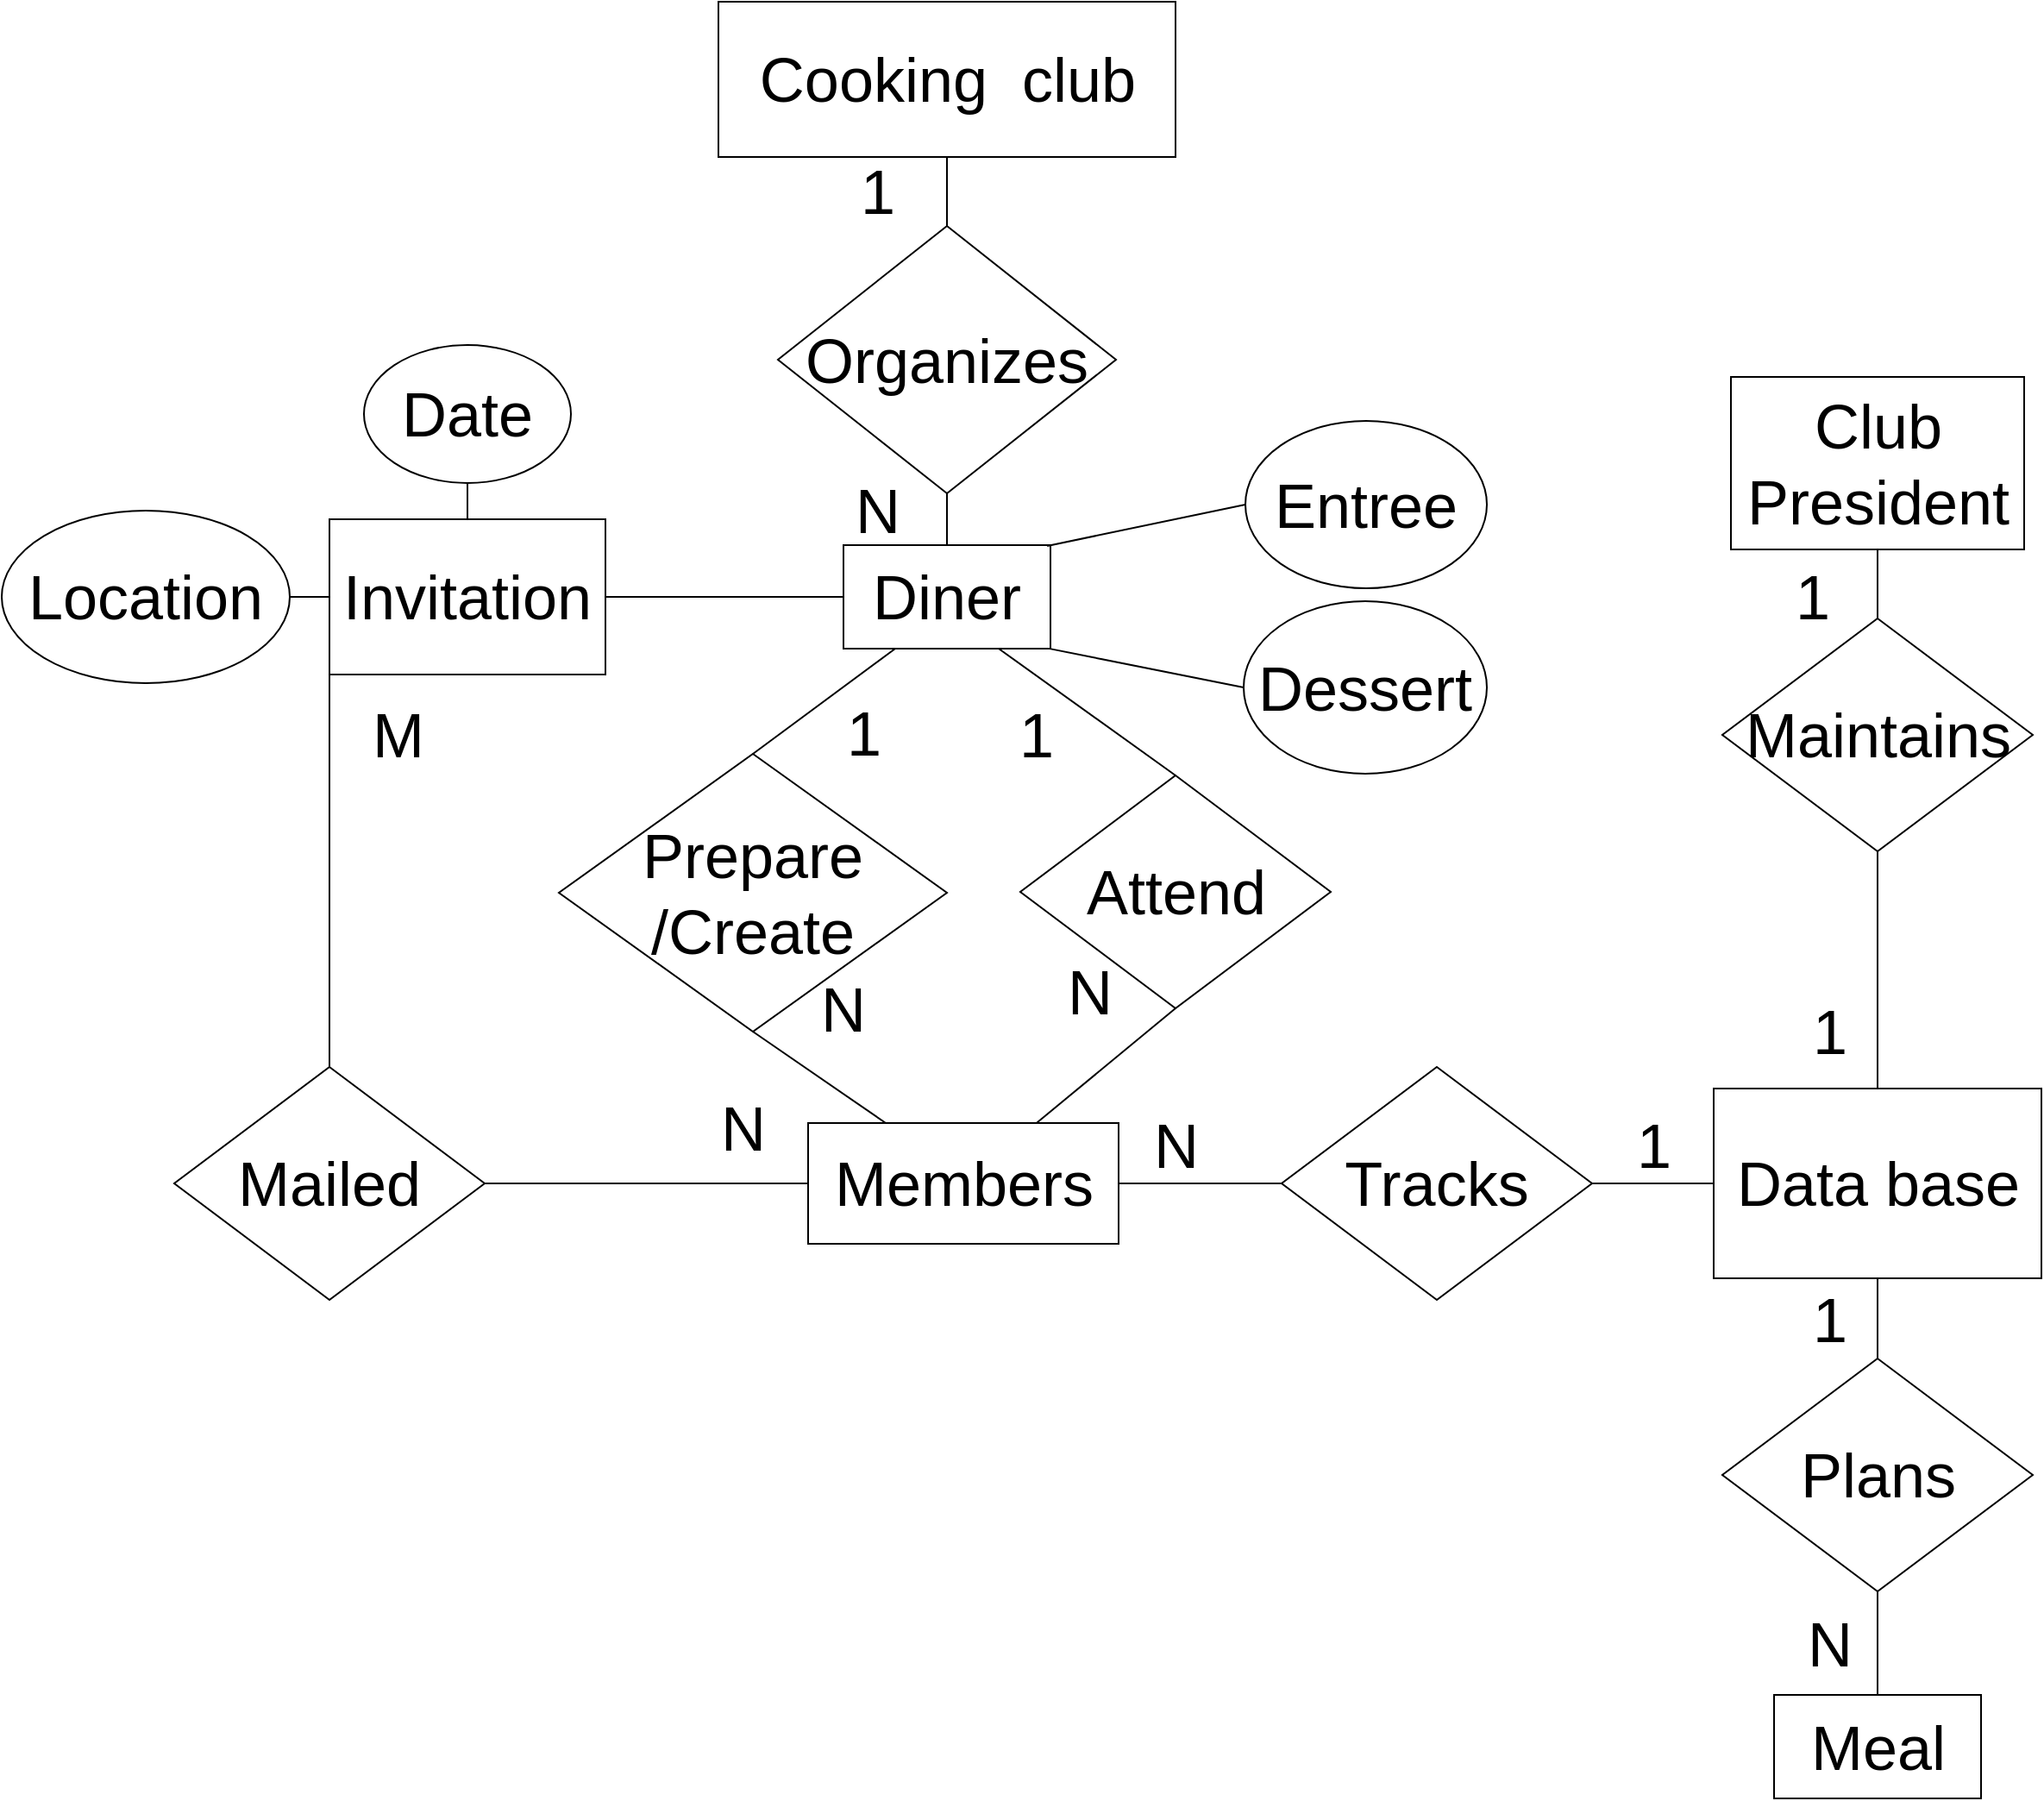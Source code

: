 <mxfile pages="1" version="11.2.5" type="github"><diagram id="bM4KQqQNAPjcBhQk_KE6" name="Page-1"><mxGraphModel dx="2000" dy="1990" grid="1" gridSize="10" guides="1" tooltips="1" connect="1" arrows="1" fold="1" page="1" pageScale="1" pageWidth="850" pageHeight="1100" math="0" shadow="0"><root><mxCell id="0"/><mxCell id="1" parent="0"/><mxCell id="zrOhpmx3ofQvHef25XZ2-1" value="&lt;font style=&quot;font-size: 36px&quot;&gt;Diner&lt;/font&gt;" style="rounded=0;whiteSpace=wrap;html=1;" parent="1" vertex="1"><mxGeometry x="98" y="340" width="120" height="60" as="geometry"/></mxCell><mxCell id="zrOhpmx3ofQvHef25XZ2-2" value="&lt;font style=&quot;font-size: 36px&quot;&gt;Members&lt;/font&gt;" style="rounded=0;whiteSpace=wrap;html=1;" parent="1" vertex="1"><mxGeometry x="77.5" y="675" width="180" height="70" as="geometry"/></mxCell><mxCell id="zrOhpmx3ofQvHef25XZ2-3" value="&lt;span style=&quot;font-size: 36px&quot;&gt;Club President&lt;/span&gt;" style="rounded=0;whiteSpace=wrap;html=1;" parent="1" vertex="1"><mxGeometry x="612.5" y="242.5" width="170" height="100" as="geometry"/></mxCell><mxCell id="zrOhpmx3ofQvHef25XZ2-4" value="&lt;font style=&quot;font-size: 36px&quot;&gt;Data base&lt;/font&gt;" style="rounded=0;whiteSpace=wrap;html=1;" parent="1" vertex="1"><mxGeometry x="602.5" y="655" width="190" height="110" as="geometry"/></mxCell><mxCell id="zrOhpmx3ofQvHef25XZ2-5" value="&lt;font style=&quot;font-size: 36px&quot;&gt;Meal&lt;/font&gt;" style="rounded=0;whiteSpace=wrap;html=1;" parent="1" vertex="1"><mxGeometry x="637.5" y="1006.5" width="120" height="60" as="geometry"/></mxCell><mxCell id="zrOhpmx3ofQvHef25XZ2-6" value="&lt;font style=&quot;font-size: 36px&quot;&gt;Attend&lt;/font&gt;" style="rhombus;whiteSpace=wrap;html=1;" parent="1" vertex="1"><mxGeometry x="200.5" y="473.5" width="180" height="135" as="geometry"/></mxCell><mxCell id="zrOhpmx3ofQvHef25XZ2-7" value="&lt;font style=&quot;font-size: 36px&quot;&gt;Tracks&lt;/font&gt;" style="rhombus;whiteSpace=wrap;html=1;" parent="1" vertex="1"><mxGeometry x="352" y="642.5" width="180" height="135" as="geometry"/></mxCell><mxCell id="zrOhpmx3ofQvHef25XZ2-8" value="&lt;font style=&quot;font-size: 36px&quot;&gt;Organizes&lt;/font&gt;" style="rhombus;whiteSpace=wrap;html=1;" parent="1" vertex="1"><mxGeometry x="60" y="155" width="196" height="155" as="geometry"/></mxCell><mxCell id="zrOhpmx3ofQvHef25XZ2-9" value="&lt;font style=&quot;font-size: 36px&quot;&gt;Plans&lt;/font&gt;" style="rhombus;whiteSpace=wrap;html=1;" parent="1" vertex="1"><mxGeometry x="607.5" y="811.5" width="180" height="135" as="geometry"/></mxCell><mxCell id="zrOhpmx3ofQvHef25XZ2-11" value="" style="endArrow=none;html=1;exitX=0.5;exitY=0;exitDx=0;exitDy=0;entryX=0.5;entryY=1;entryDx=0;entryDy=0;" parent="1" source="zrOhpmx3ofQvHef25XZ2-9" target="zrOhpmx3ofQvHef25XZ2-4" edge="1"><mxGeometry width="50" height="50" relative="1" as="geometry"><mxPoint x="680" y="509.289" as="sourcePoint"/><mxPoint x="690" y="650" as="targetPoint"/></mxGeometry></mxCell><mxCell id="zrOhpmx3ofQvHef25XZ2-12" value="" style="endArrow=none;html=1;entryX=0.5;entryY=0;entryDx=0;entryDy=0;" parent="1" source="zrOhpmx3ofQvHef25XZ2-9" target="zrOhpmx3ofQvHef25XZ2-5" edge="1"><mxGeometry width="50" height="50" relative="1" as="geometry"><mxPoint x="680" y="715" as="sourcePoint"/><mxPoint x="680" y="720" as="targetPoint"/></mxGeometry></mxCell><mxCell id="zrOhpmx3ofQvHef25XZ2-13" value="" style="endArrow=none;html=1;exitX=1;exitY=0.5;exitDx=0;exitDy=0;entryX=0;entryY=0.5;entryDx=0;entryDy=0;" parent="1" source="zrOhpmx3ofQvHef25XZ2-7" target="zrOhpmx3ofQvHef25XZ2-4" edge="1"><mxGeometry width="50" height="50" relative="1" as="geometry"><mxPoint x="514.5" y="478.5" as="sourcePoint"/><mxPoint x="580" y="429" as="targetPoint"/></mxGeometry></mxCell><mxCell id="zrOhpmx3ofQvHef25XZ2-14" value="" style="endArrow=none;html=1;entryX=1;entryY=0.5;entryDx=0;entryDy=0;" parent="1" source="zrOhpmx3ofQvHef25XZ2-7" target="zrOhpmx3ofQvHef25XZ2-2" edge="1"><mxGeometry width="50" height="50" relative="1" as="geometry"><mxPoint x="263.789" y="478.5" as="sourcePoint"/><mxPoint x="263.789" y="428.5" as="targetPoint"/></mxGeometry></mxCell><mxCell id="zrOhpmx3ofQvHef25XZ2-15" value="&lt;font style=&quot;font-size: 36px&quot;&gt;Cooking&amp;nbsp; club&lt;/font&gt;" style="rounded=0;whiteSpace=wrap;html=1;" parent="1" vertex="1"><mxGeometry x="25.5" y="25" width="265" height="90" as="geometry"/></mxCell><mxCell id="zrOhpmx3ofQvHef25XZ2-18" value="" style="endArrow=none;html=1;entryX=0.5;entryY=1;entryDx=0;entryDy=0;exitX=0.5;exitY=0;exitDx=0;exitDy=0;" parent="1" source="zrOhpmx3ofQvHef25XZ2-8" target="zrOhpmx3ofQvHef25XZ2-15" edge="1"><mxGeometry width="50" height="50" relative="1" as="geometry"><mxPoint x="432" y="134.289" as="sourcePoint"/><mxPoint x="432" y="120" as="targetPoint"/></mxGeometry></mxCell><mxCell id="zrOhpmx3ofQvHef25XZ2-19" value="" style="endArrow=none;html=1;exitX=0.5;exitY=0;exitDx=0;exitDy=0;entryX=0.5;entryY=1;entryDx=0;entryDy=0;" parent="1" source="zrOhpmx3ofQvHef25XZ2-1" target="zrOhpmx3ofQvHef25XZ2-8" edge="1"><mxGeometry width="50" height="50" relative="1" as="geometry"><mxPoint x="540" y="350" as="sourcePoint"/><mxPoint x="590" y="300" as="targetPoint"/></mxGeometry></mxCell><mxCell id="zrOhpmx3ofQvHef25XZ2-23" value="" style="endArrow=none;html=1;entryX=0.5;entryY=1;entryDx=0;entryDy=0;" parent="1" source="zrOhpmx3ofQvHef25XZ2-2" target="zrOhpmx3ofQvHef25XZ2-6" edge="1"><mxGeometry width="50" height="50" relative="1" as="geometry"><mxPoint x="230" y="610" as="sourcePoint"/><mxPoint x="280" y="560" as="targetPoint"/></mxGeometry></mxCell><mxCell id="zrOhpmx3ofQvHef25XZ2-25" value="" style="endArrow=none;html=1;entryX=0.75;entryY=1;entryDx=0;entryDy=0;exitX=0.5;exitY=0;exitDx=0;exitDy=0;" parent="1" source="zrOhpmx3ofQvHef25XZ2-6" target="zrOhpmx3ofQvHef25XZ2-1" edge="1"><mxGeometry width="50" height="50" relative="1" as="geometry"><mxPoint x="250" y="470" as="sourcePoint"/><mxPoint x="300" y="420" as="targetPoint"/></mxGeometry></mxCell><mxCell id="zrOhpmx3ofQvHef25XZ2-26" value="&lt;font style=&quot;font-size: 36px&quot;&gt;Prepare&lt;br&gt;/Create&lt;br&gt;&lt;/font&gt;" style="rhombus;whiteSpace=wrap;html=1;" parent="1" vertex="1"><mxGeometry x="-67" y="461" width="225" height="161" as="geometry"/></mxCell><mxCell id="zrOhpmx3ofQvHef25XZ2-27" value="" style="endArrow=none;html=1;entryX=0.25;entryY=1;entryDx=0;entryDy=0;exitX=0.5;exitY=0;exitDx=0;exitDy=0;" parent="1" source="zrOhpmx3ofQvHef25XZ2-26" target="zrOhpmx3ofQvHef25XZ2-1" edge="1"><mxGeometry width="50" height="50" relative="1" as="geometry"><mxPoint x="89.5" y="415.289" as="sourcePoint"/><mxPoint x="89.5" y="365.289" as="targetPoint"/></mxGeometry></mxCell><mxCell id="zrOhpmx3ofQvHef25XZ2-28" value="" style="endArrow=none;html=1;entryX=0.25;entryY=0;entryDx=0;entryDy=0;exitX=0.5;exitY=1;exitDx=0;exitDy=0;" parent="1" source="zrOhpmx3ofQvHef25XZ2-26" target="zrOhpmx3ofQvHef25XZ2-2" edge="1"><mxGeometry width="50" height="50" relative="1" as="geometry"><mxPoint x="20" y="650" as="sourcePoint"/><mxPoint x="70" y="600" as="targetPoint"/></mxGeometry></mxCell><mxCell id="zrOhpmx3ofQvHef25XZ2-29" value="&lt;font style=&quot;font-size: 36px&quot;&gt;Maintains&lt;/font&gt;" style="rhombus;whiteSpace=wrap;html=1;" parent="1" vertex="1"><mxGeometry x="607.5" y="382.5" width="180" height="135" as="geometry"/></mxCell><mxCell id="zrOhpmx3ofQvHef25XZ2-30" value="" style="endArrow=none;html=1;entryX=0.5;entryY=1;entryDx=0;entryDy=0;exitX=0.5;exitY=0;exitDx=0;exitDy=0;" parent="1" source="zrOhpmx3ofQvHef25XZ2-29" target="zrOhpmx3ofQvHef25XZ2-3" edge="1"><mxGeometry width="50" height="50" relative="1" as="geometry"><mxPoint x="790" y="450" as="sourcePoint"/><mxPoint x="840" y="400" as="targetPoint"/></mxGeometry></mxCell><mxCell id="zrOhpmx3ofQvHef25XZ2-31" value="" style="endArrow=none;html=1;entryX=0.5;entryY=1;entryDx=0;entryDy=0;exitX=0.5;exitY=0;exitDx=0;exitDy=0;" parent="1" source="zrOhpmx3ofQvHef25XZ2-4" target="zrOhpmx3ofQvHef25XZ2-29" edge="1"><mxGeometry width="50" height="50" relative="1" as="geometry"><mxPoint x="740" y="590" as="sourcePoint"/><mxPoint x="750" y="540" as="targetPoint"/></mxGeometry></mxCell><mxCell id="pITu2bGPk-XWc1IBvRwQ-1" value="" style="endArrow=none;html=1;exitX=0;exitY=0.5;exitDx=0;exitDy=0;entryX=1;entryY=0.5;entryDx=0;entryDy=0;" edge="1" parent="1" source="zrOhpmx3ofQvHef25XZ2-1" target="pITu2bGPk-XWc1IBvRwQ-3"><mxGeometry width="50" height="50" relative="1" as="geometry"><mxPoint x="90" y="370" as="sourcePoint"/><mxPoint x="-50" y="380" as="targetPoint"/></mxGeometry></mxCell><mxCell id="pITu2bGPk-XWc1IBvRwQ-3" value="&lt;span style=&quot;font-size: 36px ; white-space: normal&quot;&gt;Invitation&lt;/span&gt;" style="rounded=0;whiteSpace=wrap;html=1;" vertex="1" parent="1"><mxGeometry x="-200" y="325" width="160" height="90" as="geometry"/></mxCell><mxCell id="pITu2bGPk-XWc1IBvRwQ-4" value="&lt;font style=&quot;font-size: 36px&quot;&gt;Mailed&lt;/font&gt;" style="rhombus;whiteSpace=wrap;html=1;" vertex="1" parent="1"><mxGeometry x="-290" y="642.5" width="180" height="135" as="geometry"/></mxCell><mxCell id="pITu2bGPk-XWc1IBvRwQ-5" value="" style="endArrow=none;html=1;entryX=0;entryY=0.75;entryDx=0;entryDy=0;exitX=0.5;exitY=0;exitDx=0;exitDy=0;" edge="1" parent="1" source="pITu2bGPk-XWc1IBvRwQ-4" target="pITu2bGPk-XWc1IBvRwQ-3"><mxGeometry width="50" height="50" relative="1" as="geometry"><mxPoint x="-250" y="490" as="sourcePoint"/><mxPoint x="-200" y="440" as="targetPoint"/></mxGeometry></mxCell><mxCell id="pITu2bGPk-XWc1IBvRwQ-6" value="" style="endArrow=none;html=1;entryX=1;entryY=0.5;entryDx=0;entryDy=0;exitX=0;exitY=0.5;exitDx=0;exitDy=0;" edge="1" parent="1" source="zrOhpmx3ofQvHef25XZ2-2" target="pITu2bGPk-XWc1IBvRwQ-4"><mxGeometry width="50" height="50" relative="1" as="geometry"><mxPoint x="-210" y="700" as="sourcePoint"/><mxPoint x="-160" y="650" as="targetPoint"/></mxGeometry></mxCell><mxCell id="pITu2bGPk-XWc1IBvRwQ-7" value="&lt;font style=&quot;font-size: 36px&quot;&gt;Date&lt;/font&gt;" style="ellipse;whiteSpace=wrap;html=1;" vertex="1" parent="1"><mxGeometry x="-180" y="224" width="120" height="80" as="geometry"/></mxCell><mxCell id="pITu2bGPk-XWc1IBvRwQ-8" value="&lt;font style=&quot;font-size: 36px&quot;&gt;Location&lt;/font&gt;" style="ellipse;whiteSpace=wrap;html=1;" vertex="1" parent="1"><mxGeometry x="-390" y="320" width="167" height="100" as="geometry"/></mxCell><mxCell id="pITu2bGPk-XWc1IBvRwQ-10" value="" style="endArrow=none;html=1;entryX=1;entryY=0.5;entryDx=0;entryDy=0;exitX=0;exitY=0.5;exitDx=0;exitDy=0;" edge="1" parent="1" source="pITu2bGPk-XWc1IBvRwQ-3" target="pITu2bGPk-XWc1IBvRwQ-8"><mxGeometry width="50" height="50" relative="1" as="geometry"><mxPoint x="-350" y="390" as="sourcePoint"/><mxPoint x="-300" y="340" as="targetPoint"/></mxGeometry></mxCell><mxCell id="pITu2bGPk-XWc1IBvRwQ-11" value="" style="endArrow=none;html=1;exitX=0.5;exitY=0;exitDx=0;exitDy=0;entryX=0.5;entryY=1;entryDx=0;entryDy=0;" edge="1" parent="1" source="pITu2bGPk-XWc1IBvRwQ-3" target="pITu2bGPk-XWc1IBvRwQ-7"><mxGeometry width="50" height="50" relative="1" as="geometry"><mxPoint x="-10" y="290" as="sourcePoint"/><mxPoint x="40" y="240" as="targetPoint"/></mxGeometry></mxCell><mxCell id="pITu2bGPk-XWc1IBvRwQ-13" value="&lt;span style=&quot;font-size: 36px&quot;&gt;1&lt;/span&gt;" style="text;html=1;strokeColor=none;fillColor=none;align=center;verticalAlign=middle;whiteSpace=wrap;rounded=0;" vertex="1" parent="1"><mxGeometry x="90" y="440" width="40" height="18" as="geometry"/></mxCell><mxCell id="pITu2bGPk-XWc1IBvRwQ-14" value="&lt;font style=&quot;font-size: 36px&quot;&gt;1&lt;/font&gt;" style="text;html=1;strokeColor=none;fillColor=none;align=center;verticalAlign=middle;whiteSpace=wrap;rounded=0;" vertex="1" parent="1"><mxGeometry x="190" y="440" width="40" height="20" as="geometry"/></mxCell><mxCell id="pITu2bGPk-XWc1IBvRwQ-15" value="&lt;font style=&quot;font-size: 36px&quot;&gt;N&lt;/font&gt;" style="text;html=1;strokeColor=none;fillColor=none;align=center;verticalAlign=middle;whiteSpace=wrap;rounded=0;" vertex="1" parent="1"><mxGeometry x="77.5" y="598.5" width="40" height="20" as="geometry"/></mxCell><mxCell id="pITu2bGPk-XWc1IBvRwQ-16" value="&lt;font style=&quot;font-size: 36px&quot;&gt;N&lt;/font&gt;" style="text;html=1;strokeColor=none;fillColor=none;align=center;verticalAlign=middle;whiteSpace=wrap;rounded=0;" vertex="1" parent="1"><mxGeometry x="220.5" y="588.5" width="40" height="20" as="geometry"/></mxCell><mxCell id="pITu2bGPk-XWc1IBvRwQ-17" value="&lt;span style=&quot;font-size: 36px&quot;&gt;1&lt;/span&gt;" style="text;html=1;strokeColor=none;fillColor=none;align=center;verticalAlign=middle;whiteSpace=wrap;rounded=0;" vertex="1" parent="1"><mxGeometry x="640" y="360" width="40" height="20" as="geometry"/></mxCell><mxCell id="pITu2bGPk-XWc1IBvRwQ-18" value="&lt;span style=&quot;font-size: 36px&quot;&gt;1&lt;/span&gt;" style="text;html=1;strokeColor=none;fillColor=none;align=center;verticalAlign=middle;whiteSpace=wrap;rounded=0;" vertex="1" parent="1"><mxGeometry x="650" y="612" width="40" height="20" as="geometry"/></mxCell><mxCell id="pITu2bGPk-XWc1IBvRwQ-19" value="&lt;span style=&quot;font-size: 36px&quot;&gt;1&lt;/span&gt;" style="text;html=1;strokeColor=none;fillColor=none;align=center;verticalAlign=middle;whiteSpace=wrap;rounded=0;" vertex="1" parent="1"><mxGeometry x="650" y="778.5" width="40" height="20" as="geometry"/></mxCell><mxCell id="pITu2bGPk-XWc1IBvRwQ-20" value="&lt;span style=&quot;font-size: 36px&quot;&gt;N&lt;/span&gt;" style="text;html=1;strokeColor=none;fillColor=none;align=center;verticalAlign=middle;whiteSpace=wrap;rounded=0;" vertex="1" parent="1"><mxGeometry x="650" y="966.5" width="40" height="20" as="geometry"/></mxCell><mxCell id="pITu2bGPk-XWc1IBvRwQ-21" value="&lt;span style=&quot;font-size: 36px&quot;&gt;1&lt;/span&gt;" style="text;html=1;strokeColor=none;fillColor=none;align=center;verticalAlign=middle;whiteSpace=wrap;rounded=0;" vertex="1" parent="1"><mxGeometry x="98" y="125" width="40" height="20" as="geometry"/></mxCell><mxCell id="pITu2bGPk-XWc1IBvRwQ-22" value="&lt;font style=&quot;font-size: 36px&quot;&gt;N&lt;/font&gt;" style="text;html=1;strokeColor=none;fillColor=none;align=center;verticalAlign=middle;whiteSpace=wrap;rounded=0;" vertex="1" parent="1"><mxGeometry x="98" y="310" width="40" height="20" as="geometry"/></mxCell><mxCell id="pITu2bGPk-XWc1IBvRwQ-23" value="&lt;font style=&quot;font-size: 36px&quot;&gt;N&lt;/font&gt;" style="text;html=1;strokeColor=none;fillColor=none;align=center;verticalAlign=middle;whiteSpace=wrap;rounded=0;" vertex="1" parent="1"><mxGeometry x="20" y="667.5" width="40" height="20" as="geometry"/></mxCell><mxCell id="pITu2bGPk-XWc1IBvRwQ-24" value="&lt;font style=&quot;font-size: 36px&quot;&gt;M&lt;/font&gt;" style="text;html=1;strokeColor=none;fillColor=none;align=center;verticalAlign=middle;whiteSpace=wrap;rounded=0;" vertex="1" parent="1"><mxGeometry x="-180" y="440" width="40" height="20" as="geometry"/></mxCell><mxCell id="pITu2bGPk-XWc1IBvRwQ-27" value="&lt;font style=&quot;font-size: 36px&quot;&gt;Entree&lt;/font&gt;" style="ellipse;whiteSpace=wrap;html=1;" vertex="1" parent="1"><mxGeometry x="331" y="268" width="140" height="97" as="geometry"/></mxCell><mxCell id="pITu2bGPk-XWc1IBvRwQ-28" value="&lt;font style=&quot;font-size: 36px&quot;&gt;Dessert&lt;/font&gt;" style="ellipse;whiteSpace=wrap;html=1;" vertex="1" parent="1"><mxGeometry x="330" y="372.5" width="141" height="100" as="geometry"/></mxCell><mxCell id="pITu2bGPk-XWc1IBvRwQ-29" value="" style="endArrow=none;html=1;entryX=0;entryY=0.5;entryDx=0;entryDy=0;exitX=0.984;exitY=0.008;exitDx=0;exitDy=0;exitPerimeter=0;" edge="1" parent="1" source="zrOhpmx3ofQvHef25XZ2-1" target="pITu2bGPk-XWc1IBvRwQ-27"><mxGeometry width="50" height="50" relative="1" as="geometry"><mxPoint x="250" y="350" as="sourcePoint"/><mxPoint x="300" y="300" as="targetPoint"/></mxGeometry></mxCell><mxCell id="pITu2bGPk-XWc1IBvRwQ-30" value="" style="endArrow=none;html=1;entryX=0;entryY=0.5;entryDx=0;entryDy=0;exitX=0.992;exitY=0.999;exitDx=0;exitDy=0;exitPerimeter=0;" edge="1" parent="1" source="zrOhpmx3ofQvHef25XZ2-1" target="pITu2bGPk-XWc1IBvRwQ-28"><mxGeometry width="50" height="50" relative="1" as="geometry"><mxPoint x="230" y="390" as="sourcePoint"/><mxPoint x="290" y="360" as="targetPoint"/></mxGeometry></mxCell><mxCell id="pITu2bGPk-XWc1IBvRwQ-39" value="&lt;span style=&quot;font-size: 36px&quot;&gt;1&lt;/span&gt;" style="text;html=1;strokeColor=none;fillColor=none;align=center;verticalAlign=middle;whiteSpace=wrap;rounded=0;" vertex="1" parent="1"><mxGeometry x="547.5" y="677.5" width="40" height="20" as="geometry"/></mxCell><mxCell id="pITu2bGPk-XWc1IBvRwQ-40" value="&lt;span style=&quot;font-size: 36px&quot;&gt;N&lt;/span&gt;" style="text;html=1;strokeColor=none;fillColor=none;align=center;verticalAlign=middle;whiteSpace=wrap;rounded=0;" vertex="1" parent="1"><mxGeometry x="270.5" y="677.5" width="40" height="20" as="geometry"/></mxCell></root></mxGraphModel></diagram></mxfile>